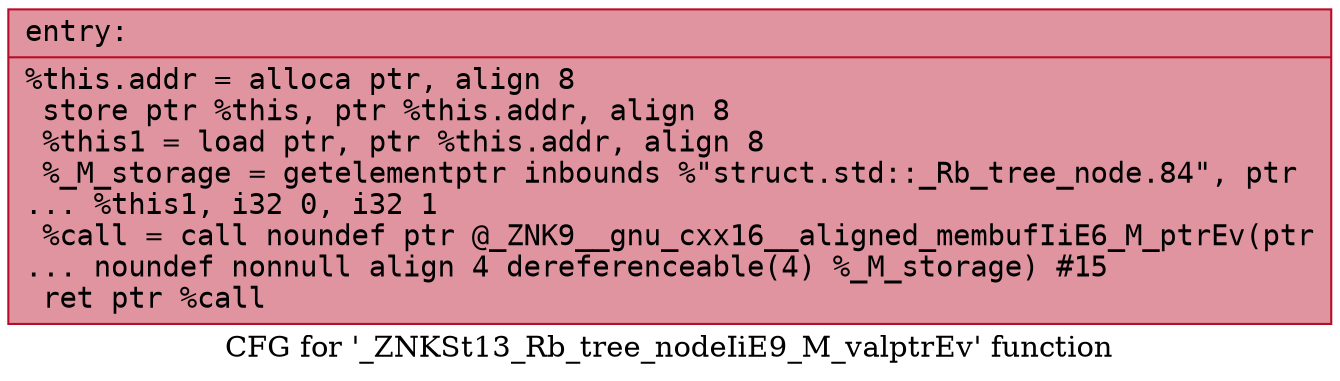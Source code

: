 digraph "CFG for '_ZNKSt13_Rb_tree_nodeIiE9_M_valptrEv' function" {
	label="CFG for '_ZNKSt13_Rb_tree_nodeIiE9_M_valptrEv' function";

	Node0x55aea92affe0 [shape=record,color="#b70d28ff", style=filled, fillcolor="#b70d2870" fontname="Courier",label="{entry:\l|  %this.addr = alloca ptr, align 8\l  store ptr %this, ptr %this.addr, align 8\l  %this1 = load ptr, ptr %this.addr, align 8\l  %_M_storage = getelementptr inbounds %\"struct.std::_Rb_tree_node.84\", ptr\l... %this1, i32 0, i32 1\l  %call = call noundef ptr @_ZNK9__gnu_cxx16__aligned_membufIiE6_M_ptrEv(ptr\l... noundef nonnull align 4 dereferenceable(4) %_M_storage) #15\l  ret ptr %call\l}"];
}
